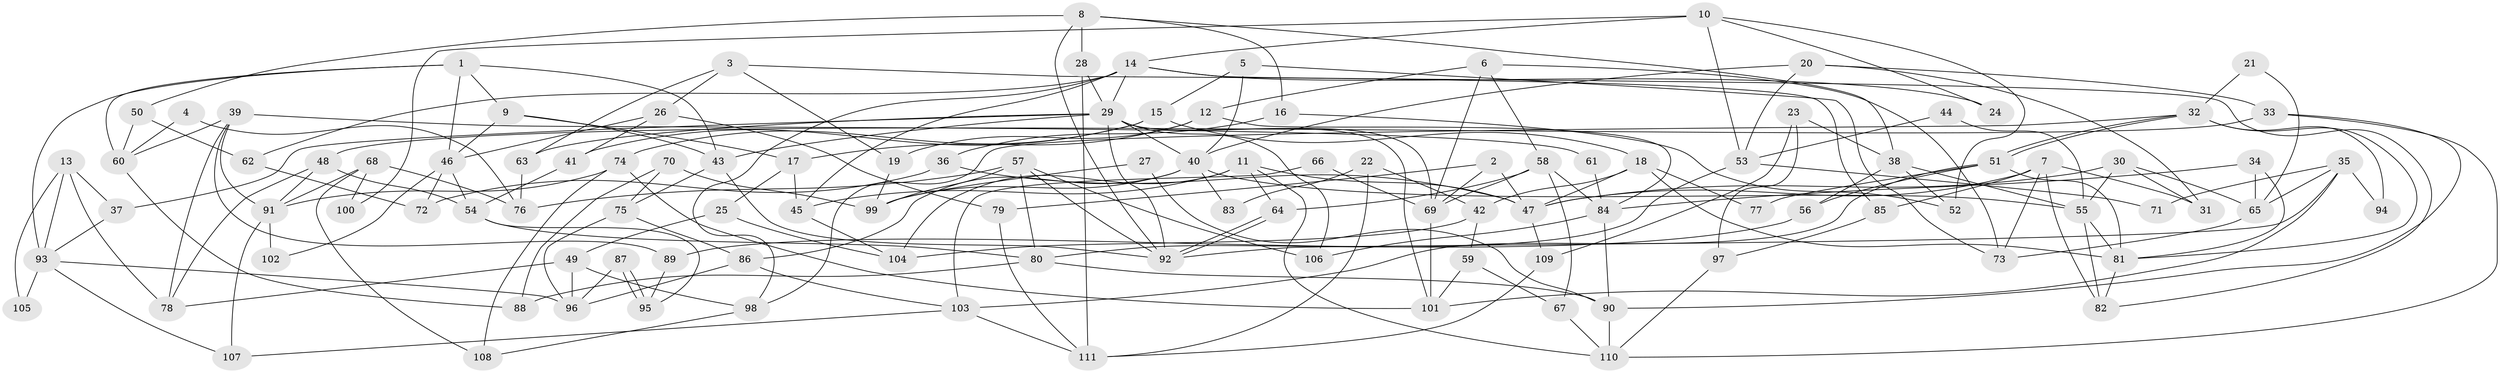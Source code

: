 // Generated by graph-tools (version 1.1) at 2025/11/02/27/25 16:11:22]
// undirected, 111 vertices, 222 edges
graph export_dot {
graph [start="1"]
  node [color=gray90,style=filled];
  1;
  2;
  3;
  4;
  5;
  6;
  7;
  8;
  9;
  10;
  11;
  12;
  13;
  14;
  15;
  16;
  17;
  18;
  19;
  20;
  21;
  22;
  23;
  24;
  25;
  26;
  27;
  28;
  29;
  30;
  31;
  32;
  33;
  34;
  35;
  36;
  37;
  38;
  39;
  40;
  41;
  42;
  43;
  44;
  45;
  46;
  47;
  48;
  49;
  50;
  51;
  52;
  53;
  54;
  55;
  56;
  57;
  58;
  59;
  60;
  61;
  62;
  63;
  64;
  65;
  66;
  67;
  68;
  69;
  70;
  71;
  72;
  73;
  74;
  75;
  76;
  77;
  78;
  79;
  80;
  81;
  82;
  83;
  84;
  85;
  86;
  87;
  88;
  89;
  90;
  91;
  92;
  93;
  94;
  95;
  96;
  97;
  98;
  99;
  100;
  101;
  102;
  103;
  104;
  105;
  106;
  107;
  108;
  109;
  110;
  111;
  1 -- 93;
  1 -- 46;
  1 -- 9;
  1 -- 43;
  1 -- 60;
  2 -- 69;
  2 -- 47;
  2 -- 79;
  3 -- 26;
  3 -- 19;
  3 -- 63;
  3 -- 85;
  4 -- 76;
  4 -- 60;
  5 -- 73;
  5 -- 40;
  5 -- 15;
  6 -- 69;
  6 -- 12;
  6 -- 58;
  6 -- 73;
  7 -- 85;
  7 -- 73;
  7 -- 31;
  7 -- 47;
  7 -- 82;
  8 -- 92;
  8 -- 38;
  8 -- 16;
  8 -- 28;
  8 -- 50;
  9 -- 43;
  9 -- 17;
  9 -- 46;
  10 -- 14;
  10 -- 53;
  10 -- 24;
  10 -- 52;
  10 -- 100;
  11 -- 64;
  11 -- 45;
  11 -- 47;
  11 -- 104;
  11 -- 110;
  12 -- 17;
  12 -- 84;
  12 -- 19;
  13 -- 78;
  13 -- 37;
  13 -- 93;
  13 -- 105;
  14 -- 82;
  14 -- 98;
  14 -- 24;
  14 -- 29;
  14 -- 45;
  14 -- 62;
  15 -- 41;
  15 -- 18;
  15 -- 74;
  16 -- 52;
  16 -- 36;
  17 -- 45;
  17 -- 25;
  18 -- 47;
  18 -- 42;
  18 -- 77;
  18 -- 81;
  19 -- 99;
  20 -- 33;
  20 -- 31;
  20 -- 40;
  20 -- 53;
  21 -- 32;
  21 -- 65;
  22 -- 111;
  22 -- 42;
  22 -- 83;
  23 -- 109;
  23 -- 38;
  23 -- 97;
  25 -- 104;
  25 -- 49;
  26 -- 46;
  26 -- 79;
  26 -- 41;
  27 -- 90;
  27 -- 99;
  28 -- 29;
  28 -- 111;
  29 -- 92;
  29 -- 37;
  29 -- 40;
  29 -- 43;
  29 -- 63;
  29 -- 69;
  29 -- 101;
  29 -- 106;
  30 -- 55;
  30 -- 47;
  30 -- 31;
  30 -- 65;
  32 -- 51;
  32 -- 51;
  32 -- 81;
  32 -- 94;
  32 -- 98;
  33 -- 110;
  33 -- 48;
  33 -- 90;
  34 -- 81;
  34 -- 65;
  34 -- 84;
  35 -- 92;
  35 -- 101;
  35 -- 65;
  35 -- 71;
  35 -- 94;
  36 -- 47;
  36 -- 72;
  37 -- 93;
  38 -- 55;
  38 -- 56;
  38 -- 52;
  39 -- 60;
  39 -- 91;
  39 -- 61;
  39 -- 78;
  39 -- 89;
  40 -- 55;
  40 -- 83;
  40 -- 86;
  40 -- 99;
  41 -- 54;
  42 -- 59;
  42 -- 104;
  43 -- 75;
  43 -- 92;
  44 -- 55;
  44 -- 53;
  45 -- 104;
  46 -- 72;
  46 -- 54;
  46 -- 102;
  47 -- 109;
  48 -- 78;
  48 -- 91;
  48 -- 54;
  49 -- 96;
  49 -- 78;
  49 -- 98;
  50 -- 60;
  50 -- 62;
  51 -- 81;
  51 -- 56;
  51 -- 77;
  51 -- 103;
  53 -- 80;
  53 -- 71;
  54 -- 80;
  54 -- 95;
  55 -- 82;
  55 -- 81;
  56 -- 89;
  57 -- 106;
  57 -- 92;
  57 -- 76;
  57 -- 80;
  57 -- 99;
  58 -- 84;
  58 -- 64;
  58 -- 67;
  58 -- 69;
  59 -- 101;
  59 -- 67;
  60 -- 88;
  61 -- 84;
  62 -- 72;
  63 -- 76;
  64 -- 92;
  64 -- 92;
  65 -- 73;
  66 -- 103;
  66 -- 69;
  67 -- 110;
  68 -- 76;
  68 -- 108;
  68 -- 91;
  68 -- 100;
  69 -- 101;
  70 -- 99;
  70 -- 75;
  70 -- 88;
  74 -- 101;
  74 -- 91;
  74 -- 108;
  75 -- 96;
  75 -- 86;
  79 -- 111;
  80 -- 88;
  80 -- 90;
  81 -- 82;
  84 -- 90;
  84 -- 106;
  85 -- 97;
  86 -- 96;
  86 -- 103;
  87 -- 96;
  87 -- 95;
  87 -- 95;
  89 -- 95;
  90 -- 110;
  91 -- 102;
  91 -- 107;
  93 -- 107;
  93 -- 96;
  93 -- 105;
  97 -- 110;
  98 -- 108;
  103 -- 107;
  103 -- 111;
  109 -- 111;
}
